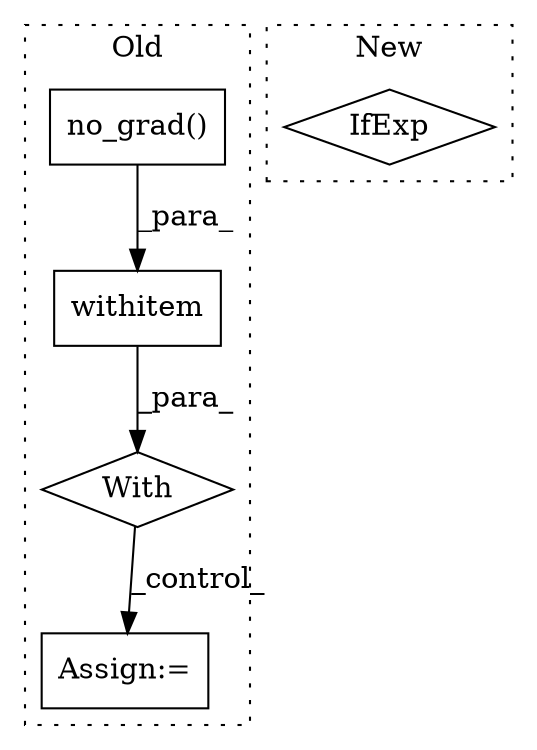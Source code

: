 digraph G {
subgraph cluster0 {
1 [label="With" a="39" s="1701,1711" l="5,20" shape="diamond"];
3 [label="withitem" a="49" s="1706" l="5" shape="box"];
4 [label="no_grad()" a="75" s="1706" l="15" shape="box"];
5 [label="Assign:=" a="68" s="2424" l="4" shape="box"];
label = "Old";
style="dotted";
}
subgraph cluster1 {
2 [label="IfExp" a="51" s="10993,11004" l="4,6" shape="diamond"];
label = "New";
style="dotted";
}
1 -> 5 [label="_control_"];
3 -> 1 [label="_para_"];
4 -> 3 [label="_para_"];
}
